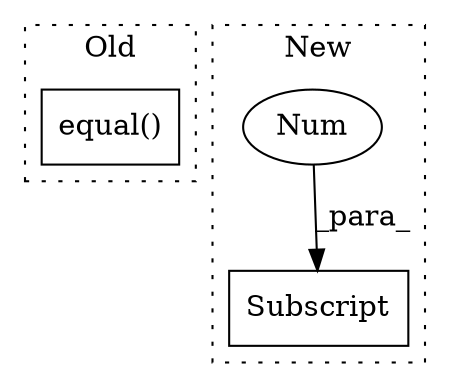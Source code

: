 digraph G {
subgraph cluster0 {
1 [label="equal()" a="75" s="980,1028" l="12,1" shape="box"];
label = "Old";
style="dotted";
}
subgraph cluster1 {
2 [label="Subscript" a="63" s="1114,0" l="17,0" shape="box"];
3 [label="Num" a="76" s="1129" l="1" shape="ellipse"];
label = "New";
style="dotted";
}
3 -> 2 [label="_para_"];
}